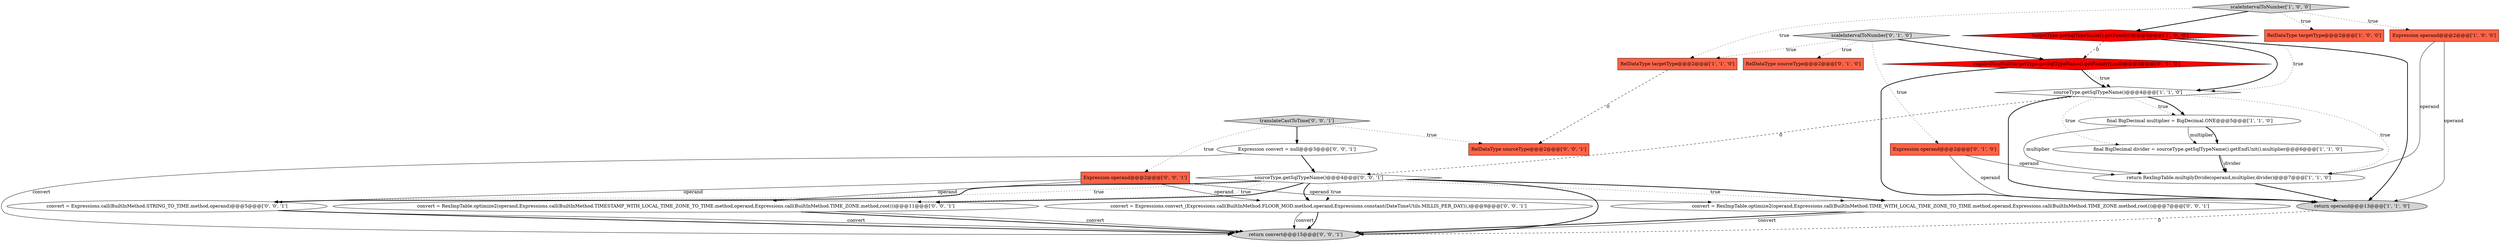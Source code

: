 digraph {
6 [style = filled, label = "Expression operand@@@2@@@['1', '0', '0']", fillcolor = tomato, shape = box image = "AAA0AAABBB1BBB"];
10 [style = filled, label = "requireNonNull(targetType.getSqlTypeName().getFamily(),null)@@@3@@@['0', '1', '0']", fillcolor = red, shape = diamond image = "AAA1AAABBB2BBB"];
4 [style = filled, label = "final BigDecimal multiplier = BigDecimal.ONE@@@5@@@['1', '1', '0']", fillcolor = white, shape = ellipse image = "AAA0AAABBB1BBB"];
23 [style = filled, label = "convert = Expressions.call(BuiltInMethod.STRING_TO_TIME.method,operand)@@@5@@@['0', '0', '1']", fillcolor = white, shape = ellipse image = "AAA0AAABBB3BBB"];
0 [style = filled, label = "scaleIntervalToNumber['1', '0', '0']", fillcolor = lightgray, shape = diamond image = "AAA0AAABBB1BBB"];
13 [style = filled, label = "RelDataType sourceType@@@2@@@['0', '1', '0']", fillcolor = tomato, shape = box image = "AAA0AAABBB2BBB"];
14 [style = filled, label = "translateCastToTime['0', '0', '1']", fillcolor = lightgray, shape = diamond image = "AAA0AAABBB3BBB"];
1 [style = filled, label = "return RexImpTable.multiplyDivide(operand,multiplier,divider)@@@7@@@['1', '1', '0']", fillcolor = white, shape = ellipse image = "AAA0AAABBB1BBB"];
9 [style = filled, label = "RelDataType targetType@@@2@@@['1', '1', '0']", fillcolor = tomato, shape = box image = "AAA0AAABBB1BBB"];
17 [style = filled, label = "Expression convert = null@@@3@@@['0', '0', '1']", fillcolor = white, shape = ellipse image = "AAA0AAABBB3BBB"];
8 [style = filled, label = "return operand@@@13@@@['1', '1', '0']", fillcolor = lightgray, shape = ellipse image = "AAA0AAABBB1BBB"];
11 [style = filled, label = "scaleIntervalToNumber['0', '1', '0']", fillcolor = lightgray, shape = diamond image = "AAA0AAABBB2BBB"];
20 [style = filled, label = "RelDataType sourceType@@@2@@@['0', '0', '1']", fillcolor = tomato, shape = box image = "AAA0AAABBB3BBB"];
12 [style = filled, label = "Expression operand@@@2@@@['0', '1', '0']", fillcolor = tomato, shape = box image = "AAA0AAABBB2BBB"];
2 [style = filled, label = "targetType.getSqlTypeName().getFamily()@@@3@@@['1', '0', '0']", fillcolor = red, shape = diamond image = "AAA1AAABBB1BBB"];
5 [style = filled, label = "RelDataType targetType@@@2@@@['1', '0', '0']", fillcolor = tomato, shape = box image = "AAA0AAABBB1BBB"];
19 [style = filled, label = "convert = RexImpTable.optimize2(operand,Expressions.call(BuiltInMethod.TIMESTAMP_WITH_LOCAL_TIME_ZONE_TO_TIME.method,operand,Expressions.call(BuiltInMethod.TIME_ZONE.method,root)))@@@11@@@['0', '0', '1']", fillcolor = white, shape = ellipse image = "AAA0AAABBB3BBB"];
3 [style = filled, label = "sourceType.getSqlTypeName()@@@4@@@['1', '1', '0']", fillcolor = white, shape = diamond image = "AAA0AAABBB1BBB"];
21 [style = filled, label = "sourceType.getSqlTypeName()@@@4@@@['0', '0', '1']", fillcolor = white, shape = diamond image = "AAA0AAABBB3BBB"];
15 [style = filled, label = "convert = Expressions.convert_(Expressions.call(BuiltInMethod.FLOOR_MOD.method,operand,Expressions.constant(DateTimeUtils.MILLIS_PER_DAY)),)@@@9@@@['0', '0', '1']", fillcolor = white, shape = ellipse image = "AAA0AAABBB3BBB"];
22 [style = filled, label = "return convert@@@15@@@['0', '0', '1']", fillcolor = lightgray, shape = ellipse image = "AAA0AAABBB3BBB"];
7 [style = filled, label = "final BigDecimal divider = sourceType.getSqlTypeName().getEndUnit().multiplier@@@6@@@['1', '1', '0']", fillcolor = white, shape = ellipse image = "AAA0AAABBB1BBB"];
16 [style = filled, label = "Expression operand@@@2@@@['0', '0', '1']", fillcolor = tomato, shape = box image = "AAA0AAABBB3BBB"];
18 [style = filled, label = "convert = RexImpTable.optimize2(operand,Expressions.call(BuiltInMethod.TIME_WITH_LOCAL_TIME_ZONE_TO_TIME.method,operand,Expressions.call(BuiltInMethod.TIME_ZONE.method,root)))@@@7@@@['0', '0', '1']", fillcolor = white, shape = ellipse image = "AAA0AAABBB3BBB"];
2->3 [style = dotted, label="true"];
9->20 [style = dashed, label="0"];
15->22 [style = solid, label="convert"];
12->8 [style = solid, label="operand"];
3->7 [style = dotted, label="true"];
6->8 [style = solid, label="operand"];
7->1 [style = bold, label=""];
0->5 [style = dotted, label="true"];
1->8 [style = bold, label=""];
4->1 [style = solid, label="multiplier"];
4->7 [style = solid, label="multiplier"];
21->19 [style = bold, label=""];
21->15 [style = dotted, label="true"];
3->21 [style = dashed, label="0"];
21->18 [style = dotted, label="true"];
21->15 [style = bold, label=""];
12->1 [style = solid, label="operand"];
2->3 [style = bold, label=""];
11->12 [style = dotted, label="true"];
0->2 [style = bold, label=""];
3->4 [style = dotted, label="true"];
10->3 [style = dotted, label="true"];
10->3 [style = bold, label=""];
14->17 [style = bold, label=""];
11->9 [style = dotted, label="true"];
16->23 [style = solid, label="operand"];
11->13 [style = dotted, label="true"];
16->18 [style = solid, label="operand"];
0->6 [style = dotted, label="true"];
3->4 [style = bold, label=""];
17->22 [style = solid, label="convert"];
4->7 [style = bold, label=""];
21->18 [style = bold, label=""];
2->10 [style = dashed, label="0"];
15->22 [style = bold, label=""];
14->20 [style = dotted, label="true"];
14->16 [style = dotted, label="true"];
8->22 [style = dashed, label="0"];
18->22 [style = bold, label=""];
23->22 [style = bold, label=""];
10->8 [style = bold, label=""];
21->22 [style = bold, label=""];
16->15 [style = solid, label="operand"];
7->1 [style = solid, label="divider"];
21->23 [style = dotted, label="true"];
3->8 [style = bold, label=""];
11->10 [style = bold, label=""];
21->19 [style = dotted, label="true"];
16->19 [style = solid, label="operand"];
23->22 [style = solid, label="convert"];
0->9 [style = dotted, label="true"];
3->1 [style = dotted, label="true"];
17->21 [style = bold, label=""];
6->1 [style = solid, label="operand"];
21->23 [style = bold, label=""];
19->22 [style = bold, label=""];
2->8 [style = bold, label=""];
18->22 [style = solid, label="convert"];
19->22 [style = solid, label="convert"];
}
